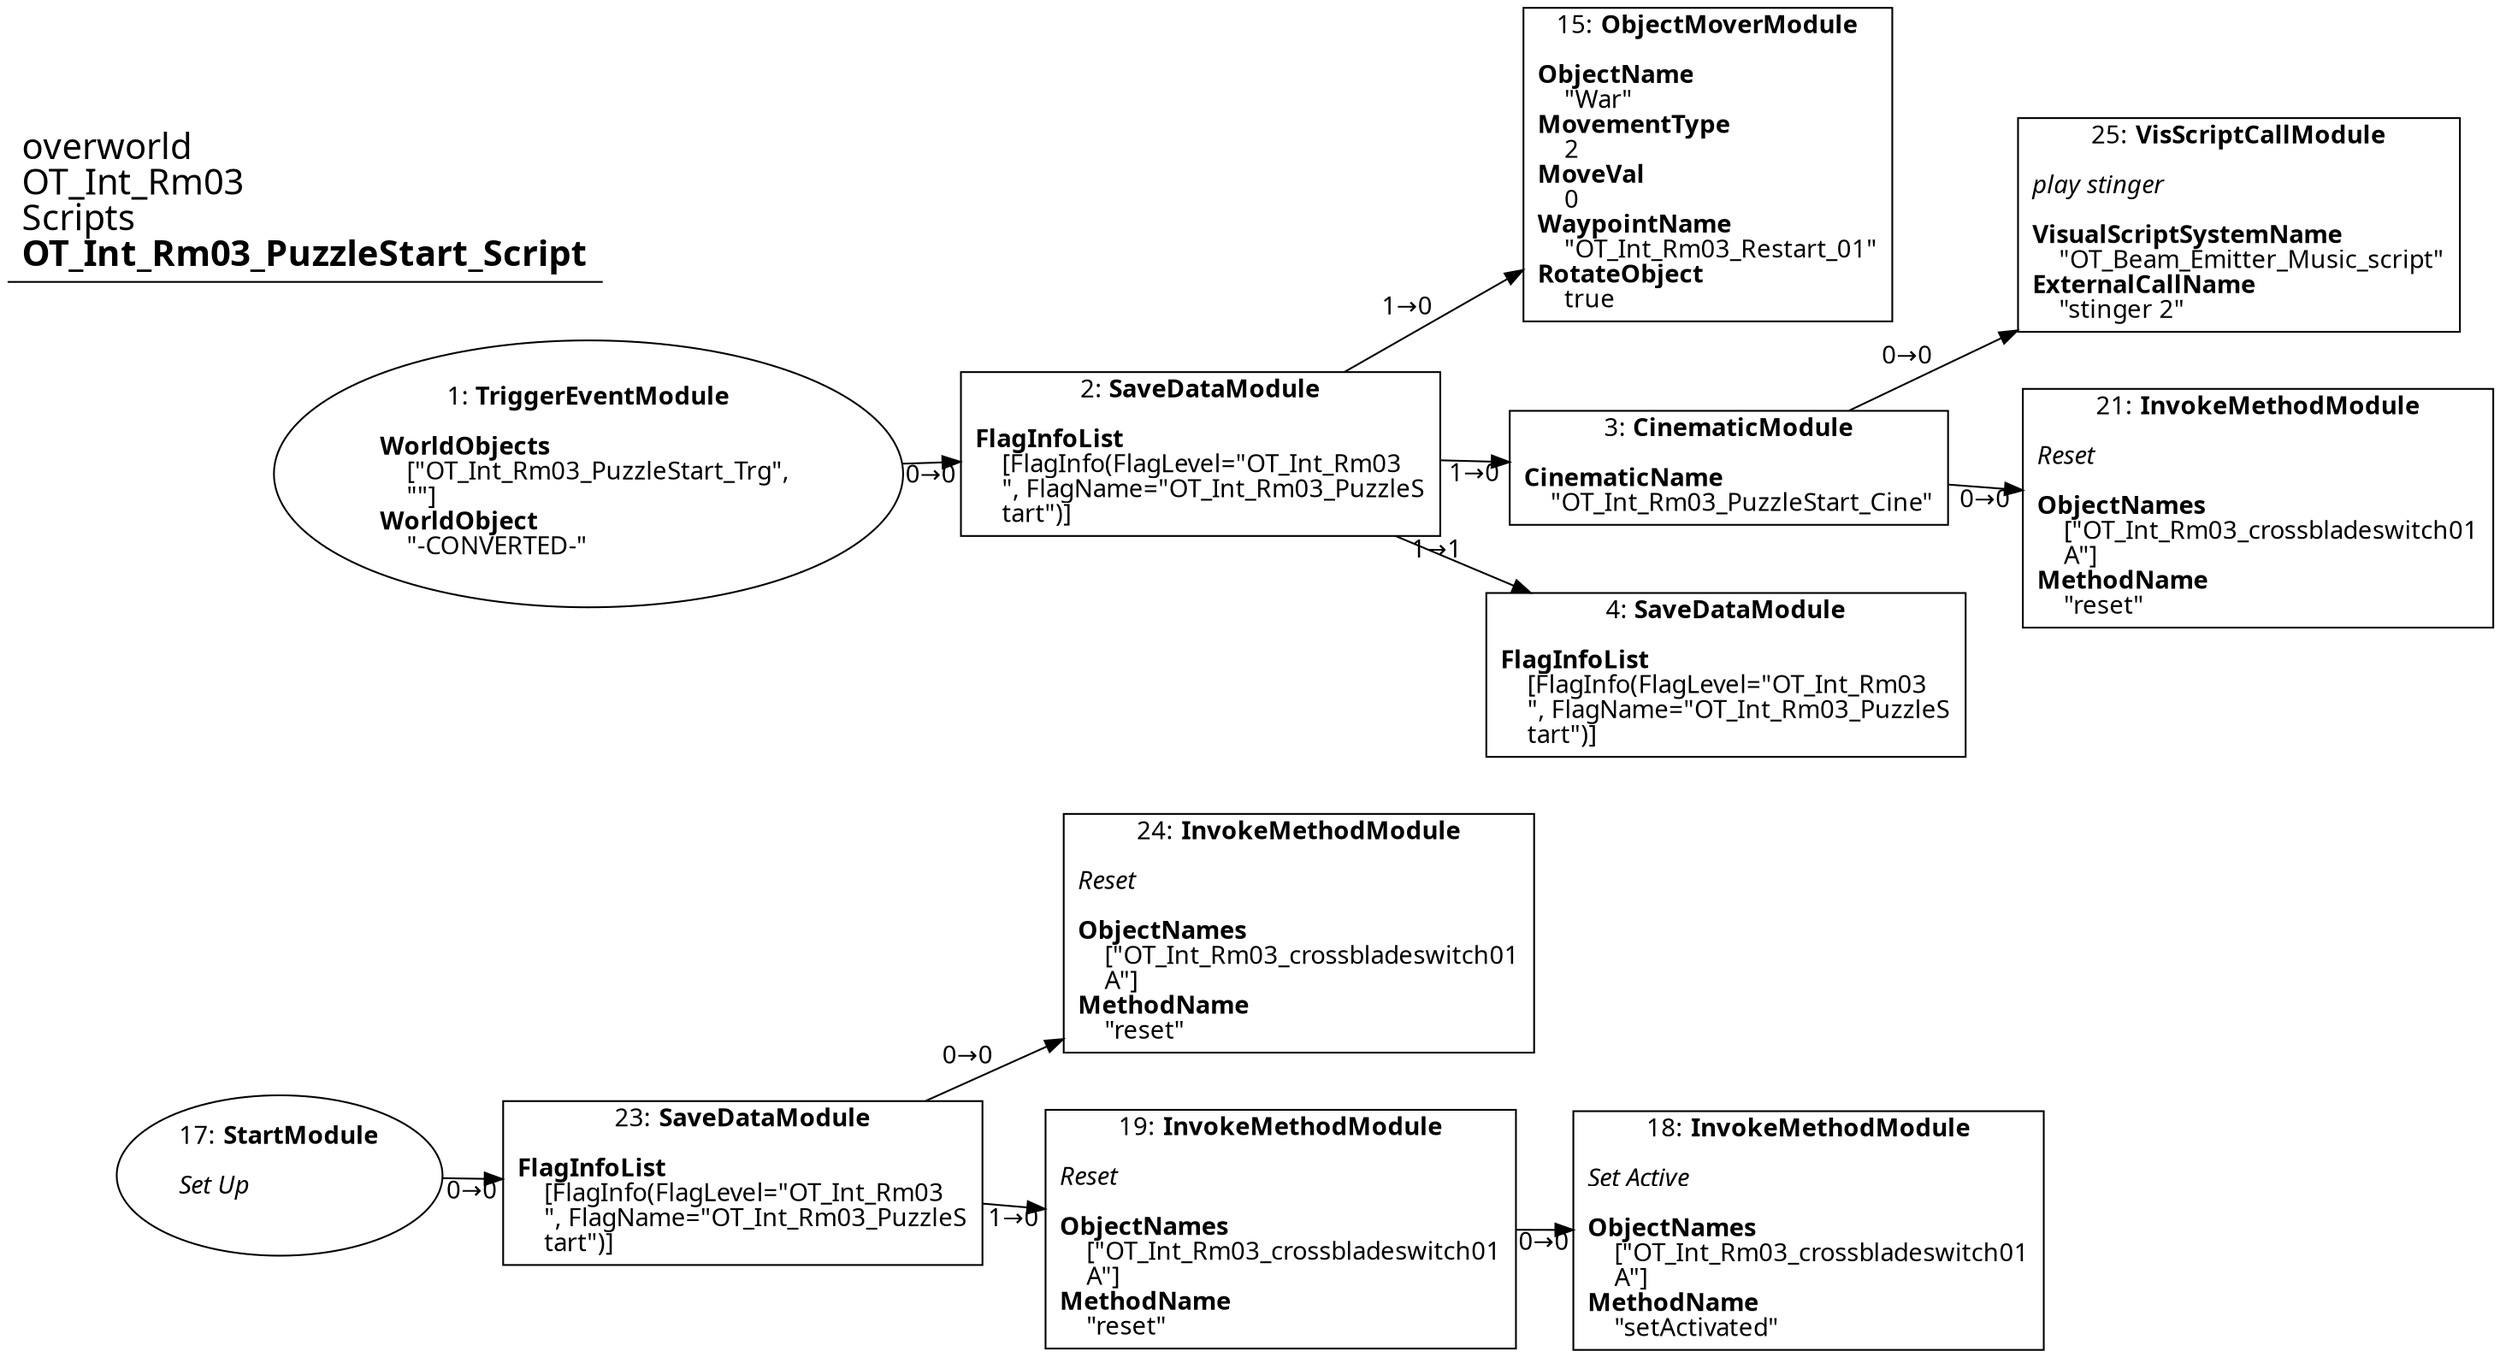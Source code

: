 digraph {
    layout = fdp;
    overlap = prism;
    sep = "+16";
    splines = spline;

    node [ shape = box ];

    graph [ fontname = "Segoe UI" ];
    node [ fontname = "Segoe UI" ];
    edge [ fontname = "Segoe UI" ];

    1 [ label = <1: <b>TriggerEventModule</b><br/><br/><b>WorldObjects</b><br align="left"/>    [&quot;OT_Int_Rm03_PuzzleStart_Trg&quot;, <br align="left"/>    &quot;&quot;]<br align="left"/><b>WorldObject</b><br align="left"/>    &quot;-CONVERTED-&quot;<br align="left"/>> ];
    1 [ shape = oval ]
    1 [ pos = "0.158,-0.33!" ];
    1 -> 2 [ label = "0→0" ];

    2 [ label = <2: <b>SaveDataModule</b><br/><br/><b>FlagInfoList</b><br align="left"/>    [FlagInfo(FlagLevel=&quot;OT_Int_Rm03<br align="left"/>    &quot;, FlagName=&quot;OT_Int_Rm03_PuzzleS<br align="left"/>    tart&quot;)]<br align="left"/>> ];
    2 [ pos = "0.437,-0.33!" ];
    2 -> 3 [ label = "1→0" ];
    2 -> 4 [ label = "1→1" ];
    2 -> 15 [ label = "1→0" ];

    3 [ label = <3: <b>CinematicModule</b><br/><br/><b>CinematicName</b><br align="left"/>    &quot;OT_Int_Rm03_PuzzleStart_Cine&quot;<br align="left"/>> ];
    3 [ pos = "0.69100004,-0.35300002!" ];
    3 -> 21 [ label = "0→0" ];
    3 -> 25 [ label = "0→0" ];

    4 [ label = <4: <b>SaveDataModule</b><br/><br/><b>FlagInfoList</b><br align="left"/>    [FlagInfo(FlagLevel=&quot;OT_Int_Rm03<br align="left"/>    &quot;, FlagName=&quot;OT_Int_Rm03_PuzzleS<br align="left"/>    tart&quot;)]<br align="left"/>> ];
    4 [ pos = "0.69100004,-0.47300002!" ];

    15 [ label = <15: <b>ObjectMoverModule</b><br/><br/><b>ObjectName</b><br align="left"/>    &quot;War&quot;<br align="left"/><b>MovementType</b><br align="left"/>    2<br align="left"/><b>MoveVal</b><br align="left"/>    0<br align="left"/><b>WaypointName</b><br align="left"/>    &quot;OT_Int_Rm03_Restart_01&quot;<br align="left"/><b>RotateObject</b><br align="left"/>    true<br align="left"/>> ];
    15 [ pos = "0.68700004,-0.18900001!" ];

    17 [ label = <17: <b>StartModule</b><br/><br/><i>Set Up<br align="left"/></i><br align="left"/>> ];
    17 [ shape = oval ]
    17 [ pos = "0.015000001,-0.77800006!" ];
    17 -> 23 [ label = "0→0" ];

    18 [ label = <18: <b>InvokeMethodModule</b><br/><br/><i>Set Active<br align="left"/></i><br align="left"/><b>ObjectNames</b><br align="left"/>    [&quot;OT_Int_Rm03_crossbladeswitch01<br align="left"/>    A&quot;]<br align="left"/><b>MethodName</b><br align="left"/>    &quot;setActivated&quot;<br align="left"/>> ];
    18 [ pos = "0.628,-0.80100006!" ];

    19 [ label = <19: <b>InvokeMethodModule</b><br/><br/><i>Reset<br align="left"/></i><br align="left"/><b>ObjectNames</b><br align="left"/>    [&quot;OT_Int_Rm03_crossbladeswitch01<br align="left"/>    A&quot;]<br align="left"/><b>MethodName</b><br align="left"/>    &quot;reset&quot;<br align="left"/>> ];
    19 [ pos = "0.43,-0.80100006!" ];
    19 -> 18 [ label = "0→0" ];

    21 [ label = <21: <b>InvokeMethodModule</b><br/><br/><i>Reset<br align="left"/></i><br align="left"/><b>ObjectNames</b><br align="left"/>    [&quot;OT_Int_Rm03_crossbladeswitch01<br align="left"/>    A&quot;]<br align="left"/><b>MethodName</b><br align="left"/>    &quot;reset&quot;<br align="left"/>> ];
    21 [ pos = "0.98200005,-0.35300002!" ];

    23 [ label = <23: <b>SaveDataModule</b><br/><br/><b>FlagInfoList</b><br align="left"/>    [FlagInfo(FlagLevel=&quot;OT_Int_Rm03<br align="left"/>    &quot;, FlagName=&quot;OT_Int_Rm03_PuzzleS<br align="left"/>    tart&quot;)]<br align="left"/>> ];
    23 [ pos = "0.19800001,-0.77800006!" ];
    23 -> 19 [ label = "1→0" ];
    23 -> 24 [ label = "0→0" ];

    24 [ label = <24: <b>InvokeMethodModule</b><br/><br/><i>Reset<br align="left"/></i><br align="left"/><b>ObjectNames</b><br align="left"/>    [&quot;OT_Int_Rm03_crossbladeswitch01<br align="left"/>    A&quot;]<br align="left"/><b>MethodName</b><br align="left"/>    &quot;reset&quot;<br align="left"/>> ];
    24 [ pos = "0.43100002,-0.637!" ];

    25 [ label = <25: <b>VisScriptCallModule</b><br/><br/><i>play stinger<br align="left"/></i><br align="left"/><b>VisualScriptSystemName</b><br align="left"/>    &quot;OT_Beam_Emitter_Music_script&quot;<br align="left"/><b>ExternalCallName</b><br align="left"/>    &quot;stinger 2&quot;<br align="left"/>> ];
    25 [ pos = "0.98100007,-0.26200002!" ];

    title [ pos = "0.014,-0.18800001!" ];
    title [ shape = underline ];
    title [ label = <<font point-size="20">overworld<br align="left"/>OT_Int_Rm03<br align="left"/>Scripts<br align="left"/><b>OT_Int_Rm03_PuzzleStart_Script</b><br align="left"/></font>> ];
}
